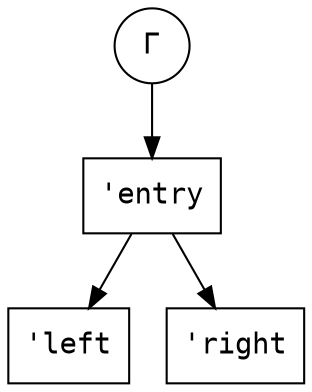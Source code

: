 digraph G {
	fontname="Monospace"
	node [fontname="Monospace", shape="rectangle"]

    g -> a
	a -> b
	a -> c

    g [label="Γ", shape="circle"]
	a [label="'entry"]
	b [label="'left"]
	c [label="'right"]
}
